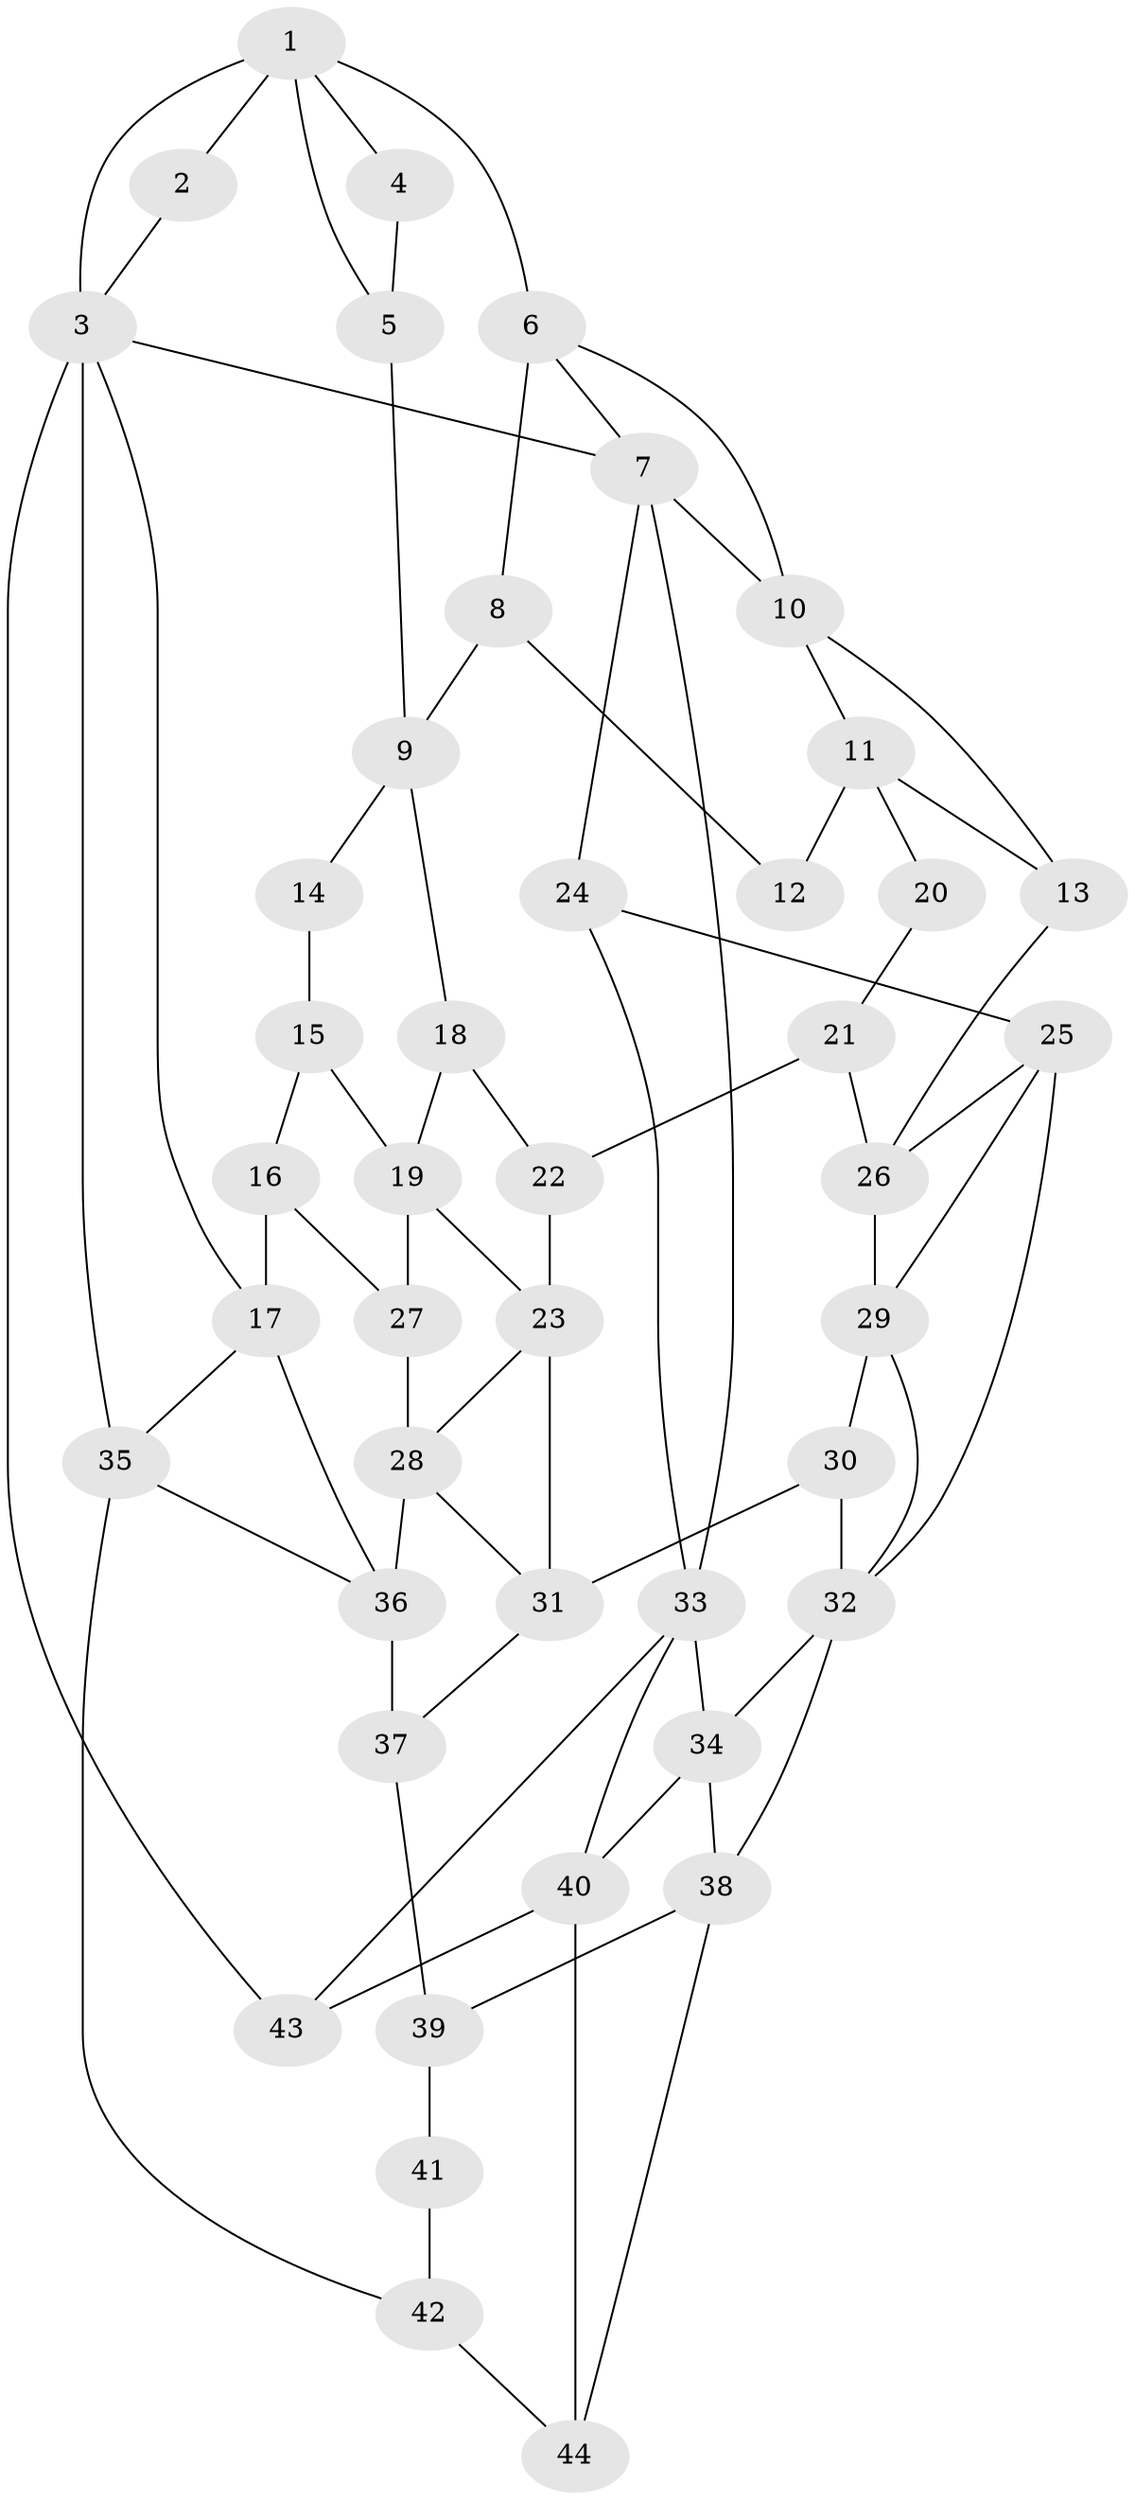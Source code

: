 // original degree distribution, {3: 0.013888888888888888, 4: 0.25, 6: 0.2361111111111111, 5: 0.5}
// Generated by graph-tools (version 1.1) at 2025/54/03/04/25 22:54:12]
// undirected, 44 vertices, 77 edges
graph export_dot {
  node [color=gray90,style=filled];
  1;
  2;
  3;
  4;
  5;
  6;
  7;
  8;
  9;
  10;
  11;
  12;
  13;
  14;
  15;
  16;
  17;
  18;
  19;
  20;
  21;
  22;
  23;
  24;
  25;
  26;
  27;
  28;
  29;
  30;
  31;
  32;
  33;
  34;
  35;
  36;
  37;
  38;
  39;
  40;
  41;
  42;
  43;
  44;
  1 -- 2 [weight=3.0];
  1 -- 3 [weight=1.0];
  1 -- 4 [weight=2.0];
  1 -- 5 [weight=1.0];
  1 -- 6 [weight=2.0];
  2 -- 3 [weight=2.0];
  3 -- 7 [weight=1.0];
  3 -- 17 [weight=1.0];
  3 -- 35 [weight=2.0];
  3 -- 43 [weight=2.0];
  4 -- 5 [weight=2.0];
  5 -- 9 [weight=2.0];
  6 -- 7 [weight=1.0];
  6 -- 8 [weight=1.0];
  6 -- 10 [weight=1.0];
  7 -- 10 [weight=2.0];
  7 -- 24 [weight=1.0];
  7 -- 33 [weight=1.0];
  8 -- 9 [weight=2.0];
  8 -- 12 [weight=1.0];
  9 -- 14 [weight=1.0];
  9 -- 18 [weight=1.0];
  10 -- 11 [weight=1.0];
  10 -- 13 [weight=1.0];
  11 -- 12 [weight=2.0];
  11 -- 13 [weight=1.0];
  11 -- 20 [weight=2.0];
  13 -- 26 [weight=1.0];
  14 -- 15 [weight=2.0];
  15 -- 16 [weight=2.0];
  15 -- 19 [weight=2.0];
  16 -- 17 [weight=2.0];
  16 -- 27 [weight=1.0];
  17 -- 35 [weight=1.0];
  17 -- 36 [weight=1.0];
  18 -- 19 [weight=1.0];
  18 -- 22 [weight=1.0];
  19 -- 23 [weight=1.0];
  19 -- 27 [weight=2.0];
  20 -- 21 [weight=3.0];
  21 -- 22 [weight=2.0];
  21 -- 26 [weight=1.0];
  22 -- 23 [weight=2.0];
  23 -- 28 [weight=1.0];
  23 -- 31 [weight=1.0];
  24 -- 25 [weight=1.0];
  24 -- 33 [weight=1.0];
  25 -- 26 [weight=1.0];
  25 -- 29 [weight=1.0];
  25 -- 32 [weight=1.0];
  26 -- 29 [weight=2.0];
  27 -- 28 [weight=2.0];
  28 -- 31 [weight=1.0];
  28 -- 36 [weight=2.0];
  29 -- 30 [weight=2.0];
  29 -- 32 [weight=1.0];
  30 -- 31 [weight=2.0];
  30 -- 32 [weight=1.0];
  31 -- 37 [weight=1.0];
  32 -- 34 [weight=1.0];
  32 -- 38 [weight=1.0];
  33 -- 34 [weight=1.0];
  33 -- 40 [weight=1.0];
  33 -- 43 [weight=1.0];
  34 -- 38 [weight=1.0];
  34 -- 40 [weight=1.0];
  35 -- 36 [weight=1.0];
  35 -- 42 [weight=2.0];
  36 -- 37 [weight=2.0];
  37 -- 39 [weight=2.0];
  38 -- 39 [weight=2.0];
  38 -- 44 [weight=1.0];
  39 -- 41 [weight=2.0];
  40 -- 43 [weight=2.0];
  40 -- 44 [weight=2.0];
  41 -- 42 [weight=3.0];
  42 -- 44 [weight=1.0];
}
